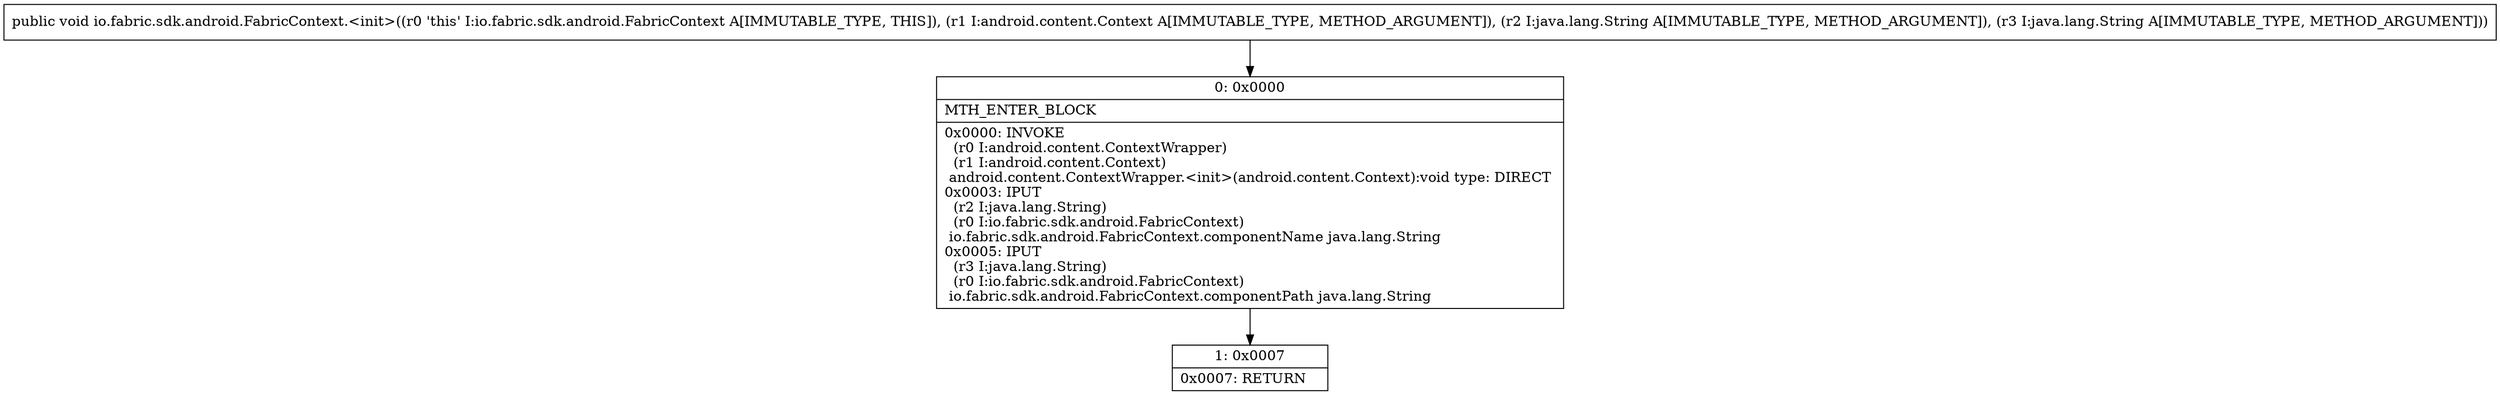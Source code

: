 digraph "CFG forio.fabric.sdk.android.FabricContext.\<init\>(Landroid\/content\/Context;Ljava\/lang\/String;Ljava\/lang\/String;)V" {
Node_0 [shape=record,label="{0\:\ 0x0000|MTH_ENTER_BLOCK\l|0x0000: INVOKE  \l  (r0 I:android.content.ContextWrapper)\l  (r1 I:android.content.Context)\l android.content.ContextWrapper.\<init\>(android.content.Context):void type: DIRECT \l0x0003: IPUT  \l  (r2 I:java.lang.String)\l  (r0 I:io.fabric.sdk.android.FabricContext)\l io.fabric.sdk.android.FabricContext.componentName java.lang.String \l0x0005: IPUT  \l  (r3 I:java.lang.String)\l  (r0 I:io.fabric.sdk.android.FabricContext)\l io.fabric.sdk.android.FabricContext.componentPath java.lang.String \l}"];
Node_1 [shape=record,label="{1\:\ 0x0007|0x0007: RETURN   \l}"];
MethodNode[shape=record,label="{public void io.fabric.sdk.android.FabricContext.\<init\>((r0 'this' I:io.fabric.sdk.android.FabricContext A[IMMUTABLE_TYPE, THIS]), (r1 I:android.content.Context A[IMMUTABLE_TYPE, METHOD_ARGUMENT]), (r2 I:java.lang.String A[IMMUTABLE_TYPE, METHOD_ARGUMENT]), (r3 I:java.lang.String A[IMMUTABLE_TYPE, METHOD_ARGUMENT])) }"];
MethodNode -> Node_0;
Node_0 -> Node_1;
}

